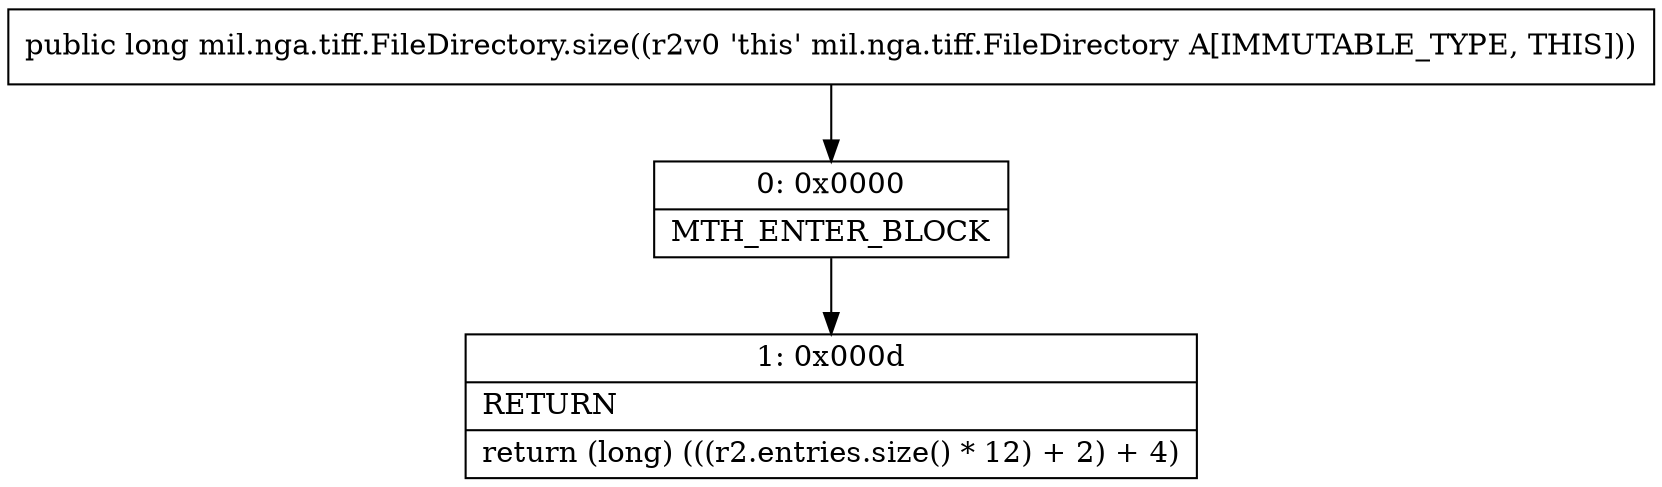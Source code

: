 digraph "CFG formil.nga.tiff.FileDirectory.size()J" {
Node_0 [shape=record,label="{0\:\ 0x0000|MTH_ENTER_BLOCK\l}"];
Node_1 [shape=record,label="{1\:\ 0x000d|RETURN\l|return (long) (((r2.entries.size() * 12) + 2) + 4)\l}"];
MethodNode[shape=record,label="{public long mil.nga.tiff.FileDirectory.size((r2v0 'this' mil.nga.tiff.FileDirectory A[IMMUTABLE_TYPE, THIS])) }"];
MethodNode -> Node_0;
Node_0 -> Node_1;
}

